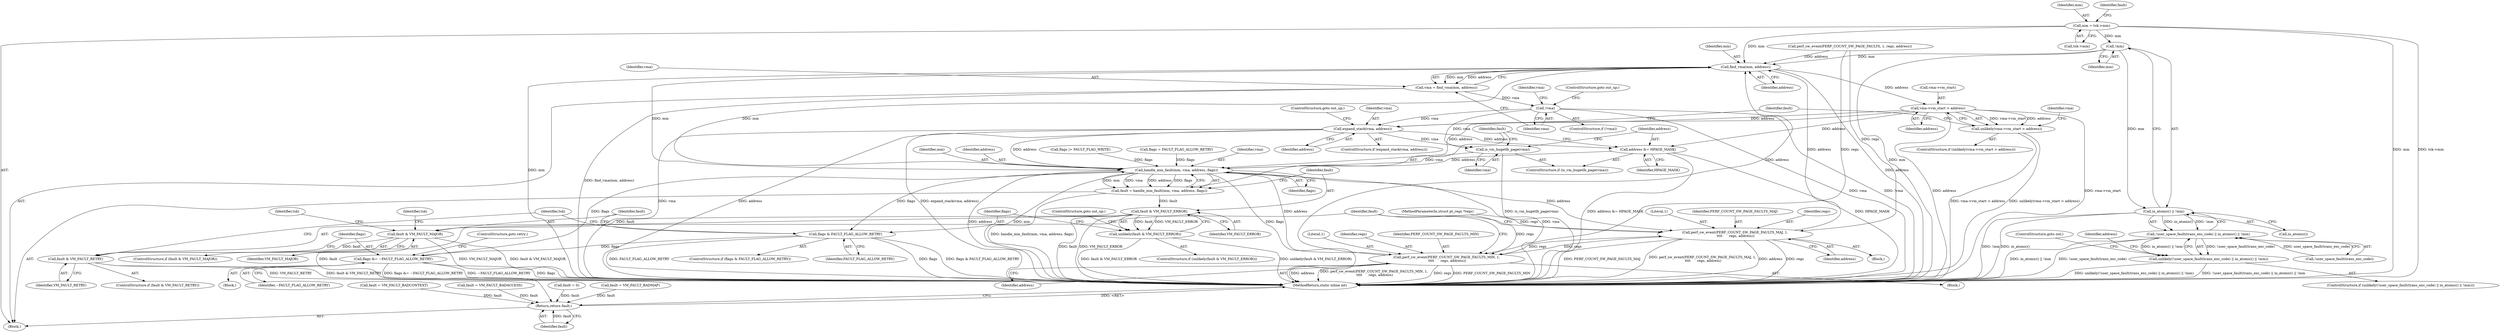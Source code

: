 digraph "0_linux_a8b0ca17b80e92faab46ee7179ba9e99ccb61233_21@pointer" {
"1000141" [label="(Call,!mm)"];
"1000125" [label="(Call,mm = tsk->mm)"];
"1000139" [label="(Call,in_atomic() || !mm)"];
"1000135" [label="(Call,!user_space_fault(trans_exc_code) || in_atomic() || !mm)"];
"1000134" [label="(Call,unlikely(!user_space_fault(trans_exc_code) || in_atomic() || !mm))"];
"1000181" [label="(Call,find_vma(mm, address))"];
"1000179" [label="(Call,vma = find_vma(mm, address))"];
"1000185" [label="(Call,!vma)"];
"1000205" [label="(Call,expand_stack(vma, address))"];
"1000222" [label="(Call,is_vm_hugetlb_page(vma))"];
"1000229" [label="(Call,handle_mm_fault(mm, vma, address, flags))"];
"1000227" [label="(Call,fault = handle_mm_fault(mm, vma, address, flags))"];
"1000236" [label="(Call,fault & VM_FAULT_ERROR)"];
"1000235" [label="(Call,unlikely(fault & VM_FAULT_ERROR))"];
"1000246" [label="(Call,fault & VM_FAULT_MAJOR)"];
"1000271" [label="(Call,fault & VM_FAULT_RETRY)"];
"1000292" [label="(Return,return fault;)"];
"1000241" [label="(Call,flags & FAULT_FLAG_ALLOW_RETRY)"];
"1000275" [label="(Call,flags &= ~FAULT_FLAG_ALLOW_RETRY)"];
"1000254" [label="(Call,perf_sw_event(PERF_COUNT_SW_PAGE_FAULTS_MAJ, 1,\n \t\t\t\t      regs, address))"];
"1000265" [label="(Call,perf_sw_event(PERF_COUNT_SW_PAGE_FAULTS_MIN, 1,\n \t\t\t\t      regs, address))"];
"1000224" [label="(Call,address &= HPAGE_MASK)"];
"1000190" [label="(Call,vma->vm_start > address)"];
"1000189" [label="(Call,unlikely(vma->vm_start > address))"];
"1000293" [label="(Identifier,fault)"];
"1000272" [label="(Identifier,fault)"];
"1000221" [label="(ControlStructure,if (is_vm_hugetlb_page(vma)))"];
"1000248" [label="(Identifier,VM_FAULT_MAJOR)"];
"1000242" [label="(Identifier,flags)"];
"1000130" [label="(Call,fault = VM_FAULT_BADCONTEXT)"];
"1000246" [label="(Call,fault & VM_FAULT_MAJOR)"];
"1000127" [label="(Call,tsk->mm)"];
"1000263" [label="(Identifier,tsk)"];
"1000107" [label="(MethodParameterIn,struct pt_regs *regs)"];
"1000126" [label="(Identifier,mm)"];
"1000189" [label="(Call,unlikely(vma->vm_start > address))"];
"1000192" [label="(Identifier,vma)"];
"1000135" [label="(Call,!user_space_fault(trans_exc_code) || in_atomic() || !mm)"];
"1000194" [label="(Identifier,address)"];
"1000277" [label="(Identifier,~FAULT_FLAG_ALLOW_RETRY)"];
"1000238" [label="(Identifier,VM_FAULT_ERROR)"];
"1000209" [label="(Call,fault = VM_FAULT_BADACCESS)"];
"1000252" [label="(Identifier,tsk)"];
"1000167" [label="(Call,flags |= FAULT_FLAG_WRITE)"];
"1000180" [label="(Identifier,vma)"];
"1000141" [label="(Call,!mm)"];
"1000134" [label="(Call,unlikely(!user_space_fault(trans_exc_code) || in_atomic() || !mm))"];
"1000234" [label="(ControlStructure,if (unlikely(fault & VM_FAULT_ERROR)))"];
"1000260" [label="(Block,)"];
"1000191" [label="(Call,vma->vm_start)"];
"1000226" [label="(Identifier,HPAGE_MASK)"];
"1000268" [label="(Identifier,regs)"];
"1000187" [label="(ControlStructure,goto out_up;)"];
"1000294" [label="(MethodReturn,static inline int)"];
"1000208" [label="(ControlStructure,goto out_up;)"];
"1000249" [label="(Block,)"];
"1000140" [label="(Call,in_atomic())"];
"1000237" [label="(Identifier,fault)"];
"1000240" [label="(ControlStructure,if (flags & FAULT_FLAG_ALLOW_RETRY))"];
"1000241" [label="(Call,flags & FAULT_FLAG_ALLOW_RETRY)"];
"1000282" [label="(Call,fault = 0)"];
"1000207" [label="(Identifier,address)"];
"1000182" [label="(Identifier,mm)"];
"1000183" [label="(Identifier,address)"];
"1000200" [label="(Identifier,vma)"];
"1000184" [label="(ControlStructure,if (!vma))"];
"1000257" [label="(Identifier,regs)"];
"1000205" [label="(Call,expand_stack(vma, address))"];
"1000256" [label="(Literal,1)"];
"1000245" [label="(ControlStructure,if (fault & VM_FAULT_MAJOR))"];
"1000143" [label="(ControlStructure,goto out;)"];
"1000136" [label="(Call,!user_space_fault(trans_exc_code))"];
"1000224" [label="(Call,address &= HPAGE_MASK)"];
"1000131" [label="(Identifier,fault)"];
"1000292" [label="(Return,return fault;)"];
"1000186" [label="(Identifier,vma)"];
"1000110" [label="(Block,)"];
"1000154" [label="(Call,flags = FAULT_FLAG_ALLOW_RETRY)"];
"1000149" [label="(Call,perf_sw_event(PERF_COUNT_SW_PAGE_FAULTS, 1, regs, address))"];
"1000206" [label="(Identifier,vma)"];
"1000210" [label="(Identifier,fault)"];
"1000239" [label="(ControlStructure,goto out_up;)"];
"1000278" [label="(ControlStructure,goto retry;)"];
"1000142" [label="(Identifier,mm)"];
"1000181" [label="(Call,find_vma(mm, address))"];
"1000190" [label="(Call,vma->vm_start > address)"];
"1000266" [label="(Identifier,PERF_COUNT_SW_PAGE_FAULTS_MIN)"];
"1000258" [label="(Identifier,address)"];
"1000276" [label="(Identifier,flags)"];
"1000228" [label="(Identifier,fault)"];
"1000179" [label="(Call,vma = find_vma(mm, address))"];
"1000270" [label="(ControlStructure,if (fault & VM_FAULT_RETRY))"];
"1000271" [label="(Call,fault & VM_FAULT_RETRY)"];
"1000227" [label="(Call,fault = handle_mm_fault(mm, vma, address, flags))"];
"1000243" [label="(Identifier,FAULT_FLAG_ALLOW_RETRY)"];
"1000273" [label="(Identifier,VM_FAULT_RETRY)"];
"1000176" [label="(Call,fault = VM_FAULT_BADMAP)"];
"1000204" [label="(ControlStructure,if (expand_stack(vma, address)))"];
"1000275" [label="(Call,flags &= ~FAULT_FLAG_ALLOW_RETRY)"];
"1000231" [label="(Identifier,vma)"];
"1000236" [label="(Call,fault & VM_FAULT_ERROR)"];
"1000223" [label="(Identifier,vma)"];
"1000225" [label="(Identifier,address)"];
"1000185" [label="(Call,!vma)"];
"1000145" [label="(Identifier,address)"];
"1000188" [label="(ControlStructure,if (unlikely(vma->vm_start > address)))"];
"1000222" [label="(Call,is_vm_hugetlb_page(vma))"];
"1000235" [label="(Call,unlikely(fault & VM_FAULT_ERROR))"];
"1000280" [label="(Identifier,tsk)"];
"1000125" [label="(Call,mm = tsk->mm)"];
"1000233" [label="(Identifier,flags)"];
"1000230" [label="(Identifier,mm)"];
"1000229" [label="(Call,handle_mm_fault(mm, vma, address, flags))"];
"1000232" [label="(Identifier,address)"];
"1000254" [label="(Call,perf_sw_event(PERF_COUNT_SW_PAGE_FAULTS_MAJ, 1,\n \t\t\t\t      regs, address))"];
"1000267" [label="(Literal,1)"];
"1000139" [label="(Call,in_atomic() || !mm)"];
"1000255" [label="(Identifier,PERF_COUNT_SW_PAGE_FAULTS_MAJ)"];
"1000269" [label="(Identifier,address)"];
"1000274" [label="(Block,)"];
"1000133" [label="(ControlStructure,if (unlikely(!user_space_fault(trans_exc_code) || in_atomic() || !mm)))"];
"1000247" [label="(Identifier,fault)"];
"1000265" [label="(Call,perf_sw_event(PERF_COUNT_SW_PAGE_FAULTS_MIN, 1,\n \t\t\t\t      regs, address))"];
"1000141" -> "1000139"  [label="AST: "];
"1000141" -> "1000142"  [label="CFG: "];
"1000142" -> "1000141"  [label="AST: "];
"1000139" -> "1000141"  [label="CFG: "];
"1000141" -> "1000294"  [label="DDG: mm"];
"1000141" -> "1000139"  [label="DDG: mm"];
"1000125" -> "1000141"  [label="DDG: mm"];
"1000141" -> "1000181"  [label="DDG: mm"];
"1000125" -> "1000110"  [label="AST: "];
"1000125" -> "1000127"  [label="CFG: "];
"1000126" -> "1000125"  [label="AST: "];
"1000127" -> "1000125"  [label="AST: "];
"1000131" -> "1000125"  [label="CFG: "];
"1000125" -> "1000294"  [label="DDG: mm"];
"1000125" -> "1000294"  [label="DDG: tsk->mm"];
"1000125" -> "1000181"  [label="DDG: mm"];
"1000139" -> "1000135"  [label="AST: "];
"1000139" -> "1000140"  [label="CFG: "];
"1000140" -> "1000139"  [label="AST: "];
"1000135" -> "1000139"  [label="CFG: "];
"1000139" -> "1000294"  [label="DDG: !mm"];
"1000139" -> "1000294"  [label="DDG: in_atomic()"];
"1000139" -> "1000135"  [label="DDG: in_atomic()"];
"1000139" -> "1000135"  [label="DDG: !mm"];
"1000135" -> "1000134"  [label="AST: "];
"1000135" -> "1000136"  [label="CFG: "];
"1000136" -> "1000135"  [label="AST: "];
"1000134" -> "1000135"  [label="CFG: "];
"1000135" -> "1000294"  [label="DDG: in_atomic() || !mm"];
"1000135" -> "1000294"  [label="DDG: !user_space_fault(trans_exc_code)"];
"1000135" -> "1000134"  [label="DDG: !user_space_fault(trans_exc_code)"];
"1000135" -> "1000134"  [label="DDG: in_atomic() || !mm"];
"1000136" -> "1000135"  [label="DDG: user_space_fault(trans_exc_code)"];
"1000134" -> "1000133"  [label="AST: "];
"1000143" -> "1000134"  [label="CFG: "];
"1000145" -> "1000134"  [label="CFG: "];
"1000134" -> "1000294"  [label="DDG: unlikely(!user_space_fault(trans_exc_code) || in_atomic() || !mm)"];
"1000134" -> "1000294"  [label="DDG: !user_space_fault(trans_exc_code) || in_atomic() || !mm"];
"1000181" -> "1000179"  [label="AST: "];
"1000181" -> "1000183"  [label="CFG: "];
"1000182" -> "1000181"  [label="AST: "];
"1000183" -> "1000181"  [label="AST: "];
"1000179" -> "1000181"  [label="CFG: "];
"1000181" -> "1000294"  [label="DDG: mm"];
"1000181" -> "1000294"  [label="DDG: address"];
"1000181" -> "1000179"  [label="DDG: mm"];
"1000181" -> "1000179"  [label="DDG: address"];
"1000229" -> "1000181"  [label="DDG: mm"];
"1000265" -> "1000181"  [label="DDG: address"];
"1000254" -> "1000181"  [label="DDG: address"];
"1000149" -> "1000181"  [label="DDG: address"];
"1000181" -> "1000190"  [label="DDG: address"];
"1000181" -> "1000229"  [label="DDG: mm"];
"1000179" -> "1000110"  [label="AST: "];
"1000180" -> "1000179"  [label="AST: "];
"1000186" -> "1000179"  [label="CFG: "];
"1000179" -> "1000294"  [label="DDG: find_vma(mm, address)"];
"1000179" -> "1000185"  [label="DDG: vma"];
"1000185" -> "1000184"  [label="AST: "];
"1000185" -> "1000186"  [label="CFG: "];
"1000186" -> "1000185"  [label="AST: "];
"1000187" -> "1000185"  [label="CFG: "];
"1000192" -> "1000185"  [label="CFG: "];
"1000185" -> "1000294"  [label="DDG: !vma"];
"1000185" -> "1000294"  [label="DDG: vma"];
"1000185" -> "1000205"  [label="DDG: vma"];
"1000185" -> "1000222"  [label="DDG: vma"];
"1000205" -> "1000204"  [label="AST: "];
"1000205" -> "1000207"  [label="CFG: "];
"1000206" -> "1000205"  [label="AST: "];
"1000207" -> "1000205"  [label="AST: "];
"1000208" -> "1000205"  [label="CFG: "];
"1000210" -> "1000205"  [label="CFG: "];
"1000205" -> "1000294"  [label="DDG: vma"];
"1000205" -> "1000294"  [label="DDG: address"];
"1000205" -> "1000294"  [label="DDG: expand_stack(vma, address)"];
"1000190" -> "1000205"  [label="DDG: address"];
"1000205" -> "1000222"  [label="DDG: vma"];
"1000205" -> "1000224"  [label="DDG: address"];
"1000205" -> "1000229"  [label="DDG: address"];
"1000222" -> "1000221"  [label="AST: "];
"1000222" -> "1000223"  [label="CFG: "];
"1000223" -> "1000222"  [label="AST: "];
"1000225" -> "1000222"  [label="CFG: "];
"1000228" -> "1000222"  [label="CFG: "];
"1000222" -> "1000294"  [label="DDG: is_vm_hugetlb_page(vma)"];
"1000222" -> "1000229"  [label="DDG: vma"];
"1000229" -> "1000227"  [label="AST: "];
"1000229" -> "1000233"  [label="CFG: "];
"1000230" -> "1000229"  [label="AST: "];
"1000231" -> "1000229"  [label="AST: "];
"1000232" -> "1000229"  [label="AST: "];
"1000233" -> "1000229"  [label="AST: "];
"1000227" -> "1000229"  [label="CFG: "];
"1000229" -> "1000294"  [label="DDG: flags"];
"1000229" -> "1000294"  [label="DDG: vma"];
"1000229" -> "1000294"  [label="DDG: address"];
"1000229" -> "1000294"  [label="DDG: mm"];
"1000229" -> "1000227"  [label="DDG: mm"];
"1000229" -> "1000227"  [label="DDG: vma"];
"1000229" -> "1000227"  [label="DDG: address"];
"1000229" -> "1000227"  [label="DDG: flags"];
"1000224" -> "1000229"  [label="DDG: address"];
"1000190" -> "1000229"  [label="DDG: address"];
"1000167" -> "1000229"  [label="DDG: flags"];
"1000154" -> "1000229"  [label="DDG: flags"];
"1000275" -> "1000229"  [label="DDG: flags"];
"1000229" -> "1000241"  [label="DDG: flags"];
"1000229" -> "1000254"  [label="DDG: address"];
"1000229" -> "1000265"  [label="DDG: address"];
"1000227" -> "1000110"  [label="AST: "];
"1000228" -> "1000227"  [label="AST: "];
"1000237" -> "1000227"  [label="CFG: "];
"1000227" -> "1000294"  [label="DDG: handle_mm_fault(mm, vma, address, flags)"];
"1000227" -> "1000236"  [label="DDG: fault"];
"1000236" -> "1000235"  [label="AST: "];
"1000236" -> "1000238"  [label="CFG: "];
"1000237" -> "1000236"  [label="AST: "];
"1000238" -> "1000236"  [label="AST: "];
"1000235" -> "1000236"  [label="CFG: "];
"1000236" -> "1000294"  [label="DDG: fault"];
"1000236" -> "1000294"  [label="DDG: VM_FAULT_ERROR"];
"1000236" -> "1000235"  [label="DDG: fault"];
"1000236" -> "1000235"  [label="DDG: VM_FAULT_ERROR"];
"1000236" -> "1000246"  [label="DDG: fault"];
"1000236" -> "1000292"  [label="DDG: fault"];
"1000235" -> "1000234"  [label="AST: "];
"1000239" -> "1000235"  [label="CFG: "];
"1000242" -> "1000235"  [label="CFG: "];
"1000235" -> "1000294"  [label="DDG: fault & VM_FAULT_ERROR"];
"1000235" -> "1000294"  [label="DDG: unlikely(fault & VM_FAULT_ERROR)"];
"1000246" -> "1000245"  [label="AST: "];
"1000246" -> "1000248"  [label="CFG: "];
"1000247" -> "1000246"  [label="AST: "];
"1000248" -> "1000246"  [label="AST: "];
"1000252" -> "1000246"  [label="CFG: "];
"1000263" -> "1000246"  [label="CFG: "];
"1000246" -> "1000294"  [label="DDG: VM_FAULT_MAJOR"];
"1000246" -> "1000294"  [label="DDG: fault & VM_FAULT_MAJOR"];
"1000246" -> "1000271"  [label="DDG: fault"];
"1000271" -> "1000270"  [label="AST: "];
"1000271" -> "1000273"  [label="CFG: "];
"1000272" -> "1000271"  [label="AST: "];
"1000273" -> "1000271"  [label="AST: "];
"1000276" -> "1000271"  [label="CFG: "];
"1000280" -> "1000271"  [label="CFG: "];
"1000271" -> "1000294"  [label="DDG: VM_FAULT_RETRY"];
"1000271" -> "1000294"  [label="DDG: fault & VM_FAULT_RETRY"];
"1000292" -> "1000110"  [label="AST: "];
"1000292" -> "1000293"  [label="CFG: "];
"1000293" -> "1000292"  [label="AST: "];
"1000294" -> "1000292"  [label="CFG: "];
"1000292" -> "1000294"  [label="DDG: <RET>"];
"1000293" -> "1000292"  [label="DDG: fault"];
"1000209" -> "1000292"  [label="DDG: fault"];
"1000176" -> "1000292"  [label="DDG: fault"];
"1000282" -> "1000292"  [label="DDG: fault"];
"1000130" -> "1000292"  [label="DDG: fault"];
"1000241" -> "1000240"  [label="AST: "];
"1000241" -> "1000243"  [label="CFG: "];
"1000242" -> "1000241"  [label="AST: "];
"1000243" -> "1000241"  [label="AST: "];
"1000247" -> "1000241"  [label="CFG: "];
"1000280" -> "1000241"  [label="CFG: "];
"1000241" -> "1000294"  [label="DDG: flags"];
"1000241" -> "1000294"  [label="DDG: flags & FAULT_FLAG_ALLOW_RETRY"];
"1000241" -> "1000294"  [label="DDG: FAULT_FLAG_ALLOW_RETRY"];
"1000241" -> "1000275"  [label="DDG: flags"];
"1000275" -> "1000274"  [label="AST: "];
"1000275" -> "1000277"  [label="CFG: "];
"1000276" -> "1000275"  [label="AST: "];
"1000277" -> "1000275"  [label="AST: "];
"1000278" -> "1000275"  [label="CFG: "];
"1000275" -> "1000294"  [label="DDG: flags"];
"1000275" -> "1000294"  [label="DDG: flags &= ~FAULT_FLAG_ALLOW_RETRY"];
"1000275" -> "1000294"  [label="DDG: ~FAULT_FLAG_ALLOW_RETRY"];
"1000254" -> "1000249"  [label="AST: "];
"1000254" -> "1000258"  [label="CFG: "];
"1000255" -> "1000254"  [label="AST: "];
"1000256" -> "1000254"  [label="AST: "];
"1000257" -> "1000254"  [label="AST: "];
"1000258" -> "1000254"  [label="AST: "];
"1000272" -> "1000254"  [label="CFG: "];
"1000254" -> "1000294"  [label="DDG: PERF_COUNT_SW_PAGE_FAULTS_MAJ"];
"1000254" -> "1000294"  [label="DDG: perf_sw_event(PERF_COUNT_SW_PAGE_FAULTS_MAJ, 1,\n \t\t\t\t      regs, address)"];
"1000254" -> "1000294"  [label="DDG: address"];
"1000254" -> "1000294"  [label="DDG: regs"];
"1000149" -> "1000254"  [label="DDG: regs"];
"1000265" -> "1000254"  [label="DDG: regs"];
"1000107" -> "1000254"  [label="DDG: regs"];
"1000254" -> "1000265"  [label="DDG: regs"];
"1000265" -> "1000260"  [label="AST: "];
"1000265" -> "1000269"  [label="CFG: "];
"1000266" -> "1000265"  [label="AST: "];
"1000267" -> "1000265"  [label="AST: "];
"1000268" -> "1000265"  [label="AST: "];
"1000269" -> "1000265"  [label="AST: "];
"1000272" -> "1000265"  [label="CFG: "];
"1000265" -> "1000294"  [label="DDG: address"];
"1000265" -> "1000294"  [label="DDG: perf_sw_event(PERF_COUNT_SW_PAGE_FAULTS_MIN, 1,\n \t\t\t\t      regs, address)"];
"1000265" -> "1000294"  [label="DDG: regs"];
"1000265" -> "1000294"  [label="DDG: PERF_COUNT_SW_PAGE_FAULTS_MIN"];
"1000149" -> "1000265"  [label="DDG: regs"];
"1000107" -> "1000265"  [label="DDG: regs"];
"1000224" -> "1000221"  [label="AST: "];
"1000224" -> "1000226"  [label="CFG: "];
"1000225" -> "1000224"  [label="AST: "];
"1000226" -> "1000224"  [label="AST: "];
"1000228" -> "1000224"  [label="CFG: "];
"1000224" -> "1000294"  [label="DDG: HPAGE_MASK"];
"1000224" -> "1000294"  [label="DDG: address &= HPAGE_MASK"];
"1000190" -> "1000224"  [label="DDG: address"];
"1000190" -> "1000189"  [label="AST: "];
"1000190" -> "1000194"  [label="CFG: "];
"1000191" -> "1000190"  [label="AST: "];
"1000194" -> "1000190"  [label="AST: "];
"1000189" -> "1000190"  [label="CFG: "];
"1000190" -> "1000294"  [label="DDG: vma->vm_start"];
"1000190" -> "1000294"  [label="DDG: address"];
"1000190" -> "1000189"  [label="DDG: vma->vm_start"];
"1000190" -> "1000189"  [label="DDG: address"];
"1000189" -> "1000188"  [label="AST: "];
"1000200" -> "1000189"  [label="CFG: "];
"1000210" -> "1000189"  [label="CFG: "];
"1000189" -> "1000294"  [label="DDG: vma->vm_start > address"];
"1000189" -> "1000294"  [label="DDG: unlikely(vma->vm_start > address)"];
}
